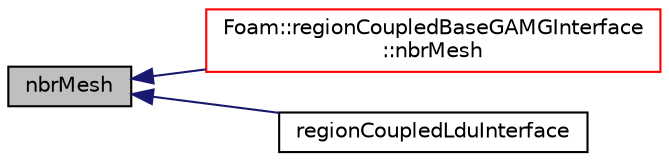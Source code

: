 digraph "nbrMesh"
{
  bgcolor="transparent";
  edge [fontname="Helvetica",fontsize="10",labelfontname="Helvetica",labelfontsize="10"];
  node [fontname="Helvetica",fontsize="10",shape=record];
  rankdir="LR";
  Node25 [label="nbrMesh",height=0.2,width=0.4,color="black", fillcolor="grey75", style="filled", fontcolor="black"];
  Node25 -> Node26 [dir="back",color="midnightblue",fontsize="10",style="solid",fontname="Helvetica"];
  Node26 [label="Foam::regionCoupledBaseGAMGInterface\l::nbrMesh",height=0.2,width=0.4,color="red",URL="$a26289.html#a5d1b05ed8eea31e2abbd1ae43dbf3bf3",tooltip="Return AMI. "];
  Node25 -> Node28 [dir="back",color="midnightblue",fontsize="10",style="solid",fontname="Helvetica"];
  Node28 [label="regionCoupledLduInterface",height=0.2,width=0.4,color="black",URL="$a26301.html#a75008f63d90f3d4ca1fe521b634fdd2b",tooltip="Construct null. "];
}
